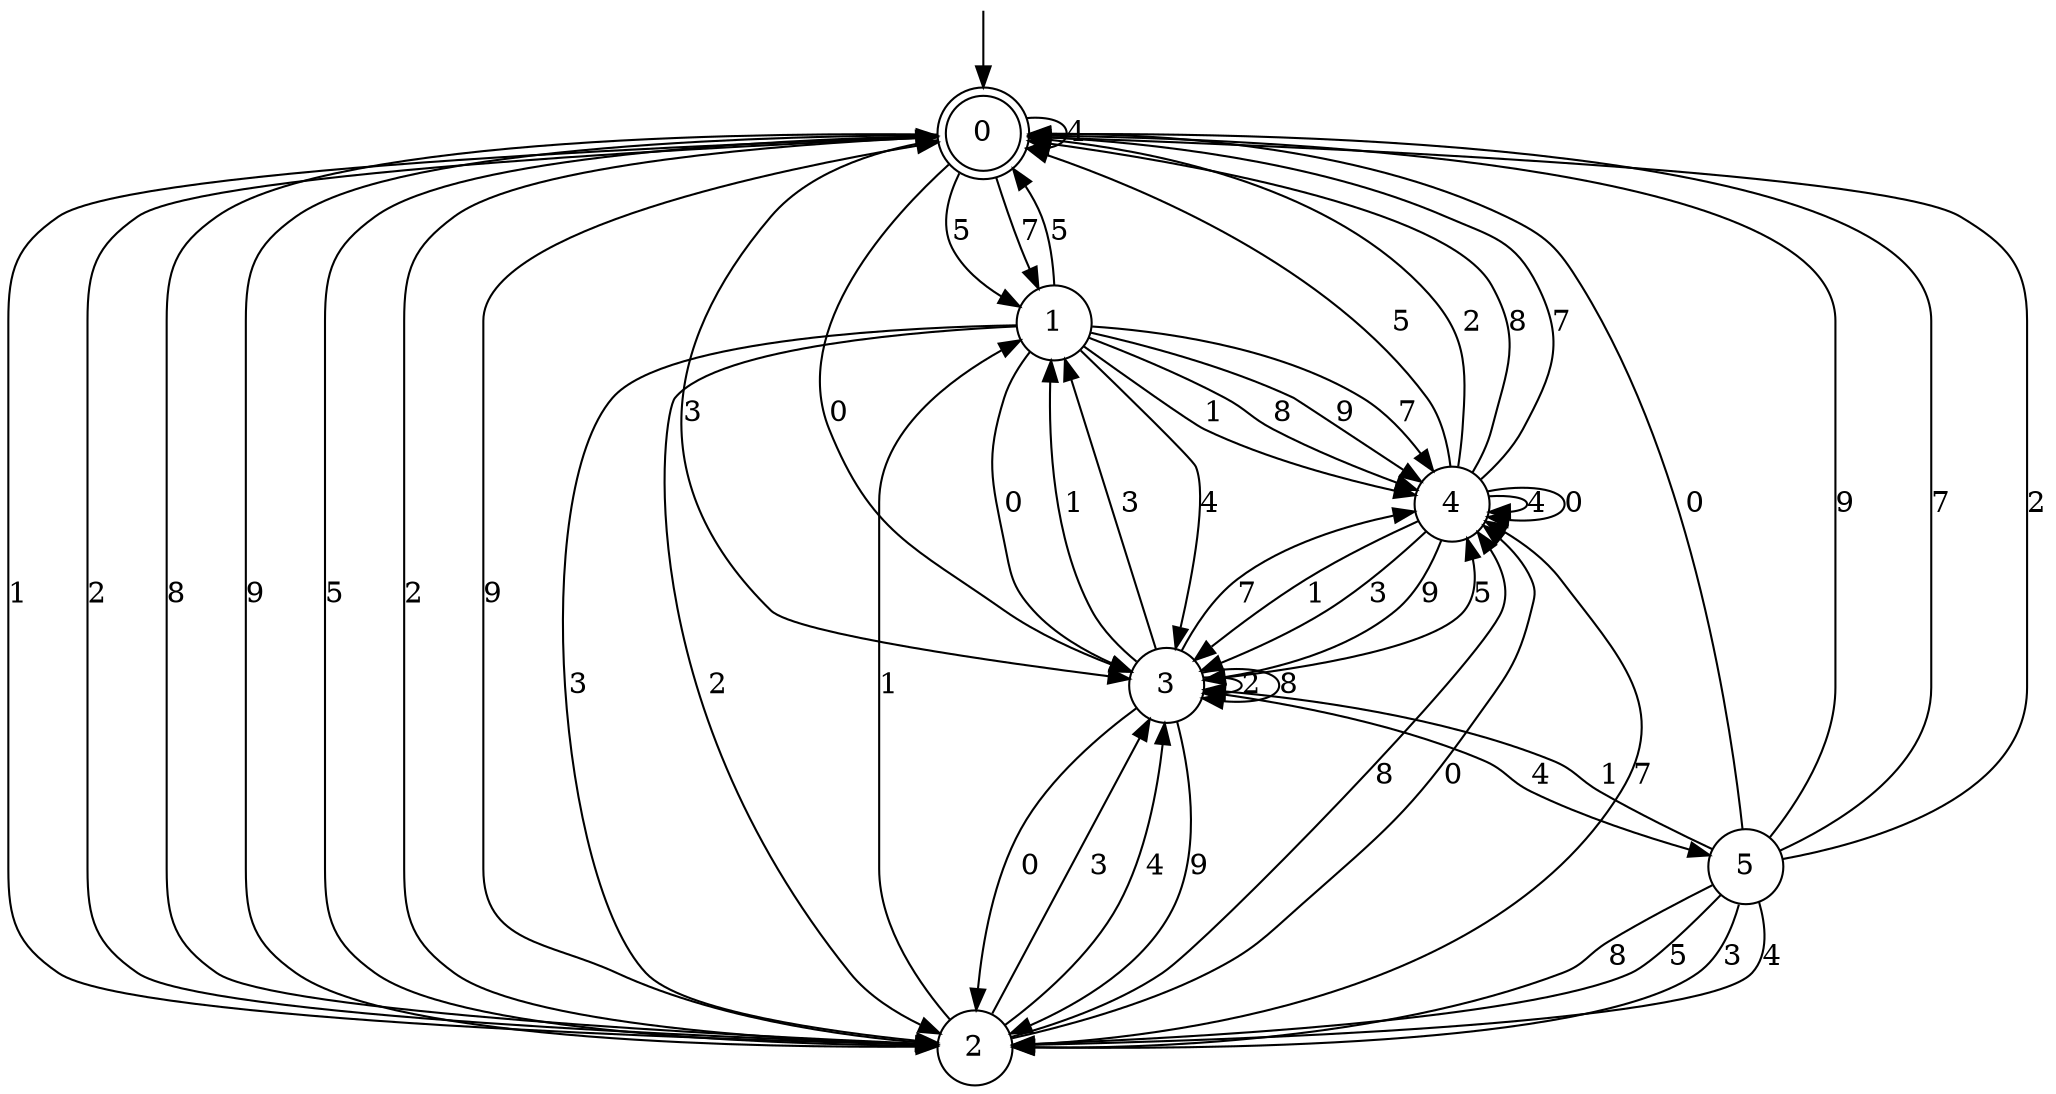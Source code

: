 digraph g {

	s0 [shape="doublecircle" label="0"];
	s1 [shape="circle" label="1"];
	s2 [shape="circle" label="2"];
	s3 [shape="circle" label="3"];
	s4 [shape="circle" label="4"];
	s5 [shape="circle" label="5"];
	s0 -> s1 [label="5"];
	s0 -> s2 [label="1"];
	s0 -> s3 [label="3"];
	s0 -> s2 [label="2"];
	s0 -> s0 [label="4"];
	s0 -> s2 [label="8"];
	s0 -> s3 [label="0"];
	s0 -> s2 [label="9"];
	s0 -> s1 [label="7"];
	s1 -> s0 [label="5"];
	s1 -> s4 [label="1"];
	s1 -> s2 [label="3"];
	s1 -> s2 [label="2"];
	s1 -> s3 [label="4"];
	s1 -> s4 [label="8"];
	s1 -> s3 [label="0"];
	s1 -> s4 [label="9"];
	s1 -> s4 [label="7"];
	s2 -> s0 [label="5"];
	s2 -> s1 [label="1"];
	s2 -> s3 [label="3"];
	s2 -> s0 [label="2"];
	s2 -> s3 [label="4"];
	s2 -> s4 [label="8"];
	s2 -> s4 [label="0"];
	s2 -> s0 [label="9"];
	s2 -> s4 [label="7"];
	s3 -> s4 [label="5"];
	s3 -> s1 [label="1"];
	s3 -> s1 [label="3"];
	s3 -> s3 [label="2"];
	s3 -> s5 [label="4"];
	s3 -> s3 [label="8"];
	s3 -> s2 [label="0"];
	s3 -> s2 [label="9"];
	s3 -> s4 [label="7"];
	s4 -> s0 [label="5"];
	s4 -> s3 [label="1"];
	s4 -> s3 [label="3"];
	s4 -> s0 [label="2"];
	s4 -> s4 [label="4"];
	s4 -> s0 [label="8"];
	s4 -> s4 [label="0"];
	s4 -> s3 [label="9"];
	s4 -> s0 [label="7"];
	s5 -> s2 [label="5"];
	s5 -> s3 [label="1"];
	s5 -> s2 [label="3"];
	s5 -> s0 [label="2"];
	s5 -> s2 [label="4"];
	s5 -> s2 [label="8"];
	s5 -> s0 [label="0"];
	s5 -> s0 [label="9"];
	s5 -> s0 [label="7"];

__start0 [label="" shape="none" width="0" height="0"];
__start0 -> s0;

}
